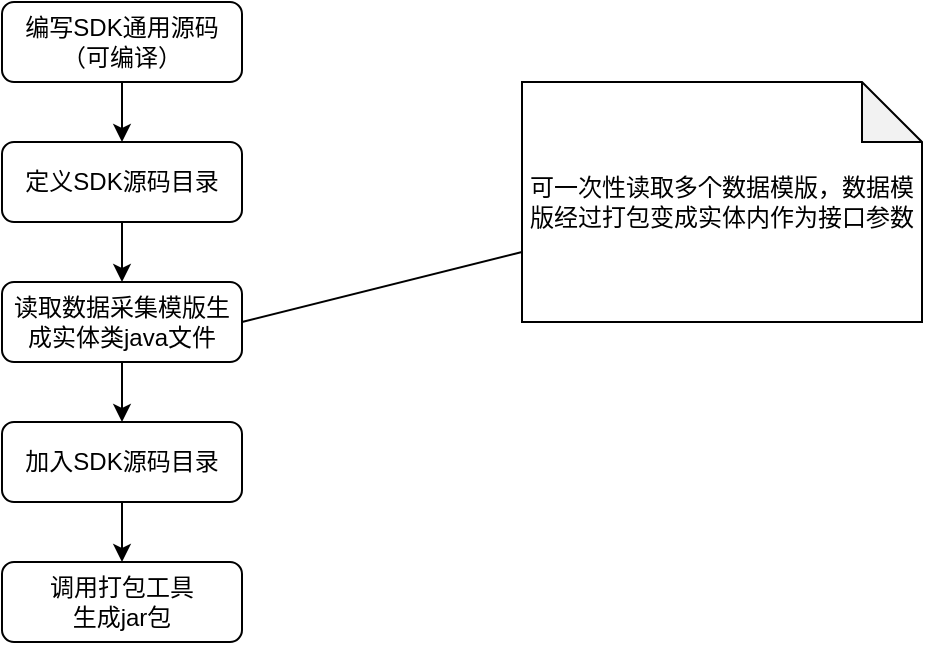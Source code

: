 <mxfile version="16.6.2" type="github" pages="2">
  <diagram id="wiDFAiqb1hgUTGsGTy8J" name="Page-1">
    <mxGraphModel dx="926" dy="493" grid="1" gridSize="10" guides="1" tooltips="1" connect="1" arrows="1" fold="1" page="1" pageScale="1" pageWidth="1169" pageHeight="827" math="0" shadow="0">
      <root>
        <mxCell id="0" />
        <mxCell id="1" parent="0" />
        <mxCell id="bQ-SviAdAgsEly6TEwBb-12" style="edgeStyle=orthogonalEdgeStyle;rounded=0;orthogonalLoop=1;jettySize=auto;html=1;exitX=0.5;exitY=1;exitDx=0;exitDy=0;" parent="1" source="bQ-SviAdAgsEly6TEwBb-1" target="bQ-SviAdAgsEly6TEwBb-8" edge="1">
          <mxGeometry relative="1" as="geometry" />
        </mxCell>
        <mxCell id="bQ-SviAdAgsEly6TEwBb-1" value="加入SDK源码目录" style="rounded=1;whiteSpace=wrap;html=1;" parent="1" vertex="1">
          <mxGeometry x="320" y="289" width="120" height="40" as="geometry" />
        </mxCell>
        <mxCell id="bQ-SviAdAgsEly6TEwBb-11" style="edgeStyle=orthogonalEdgeStyle;rounded=0;orthogonalLoop=1;jettySize=auto;html=1;exitX=0.5;exitY=1;exitDx=0;exitDy=0;entryX=0.5;entryY=0;entryDx=0;entryDy=0;" parent="1" source="bQ-SviAdAgsEly6TEwBb-2" target="bQ-SviAdAgsEly6TEwBb-1" edge="1">
          <mxGeometry relative="1" as="geometry" />
        </mxCell>
        <mxCell id="bQ-SviAdAgsEly6TEwBb-2" value="读取数据采集模版生成实体类java文件" style="rounded=1;whiteSpace=wrap;html=1;" parent="1" vertex="1">
          <mxGeometry x="320" y="219" width="120" height="40" as="geometry" />
        </mxCell>
        <mxCell id="bQ-SviAdAgsEly6TEwBb-3" value="可一次性读取多个数据模版，数据模版经过打包变成实体内作为接口参数" style="shape=note;whiteSpace=wrap;html=1;backgroundOutline=1;darkOpacity=0.05;" parent="1" vertex="1">
          <mxGeometry x="580" y="119" width="200" height="120" as="geometry" />
        </mxCell>
        <mxCell id="bQ-SviAdAgsEly6TEwBb-4" value="" style="endArrow=none;html=1;rounded=0;exitX=1;exitY=0.5;exitDx=0;exitDy=0;" parent="1" source="bQ-SviAdAgsEly6TEwBb-2" target="bQ-SviAdAgsEly6TEwBb-3" edge="1">
          <mxGeometry width="50" height="50" relative="1" as="geometry">
            <mxPoint x="450" y="299" as="sourcePoint" />
            <mxPoint x="500" y="249" as="targetPoint" />
          </mxGeometry>
        </mxCell>
        <mxCell id="bQ-SviAdAgsEly6TEwBb-10" style="edgeStyle=orthogonalEdgeStyle;rounded=0;orthogonalLoop=1;jettySize=auto;html=1;exitX=0.5;exitY=1;exitDx=0;exitDy=0;entryX=0.5;entryY=0;entryDx=0;entryDy=0;" parent="1" source="bQ-SviAdAgsEly6TEwBb-5" target="bQ-SviAdAgsEly6TEwBb-2" edge="1">
          <mxGeometry relative="1" as="geometry" />
        </mxCell>
        <mxCell id="bQ-SviAdAgsEly6TEwBb-5" value="定义SDK源码目录" style="rounded=1;whiteSpace=wrap;html=1;" parent="1" vertex="1">
          <mxGeometry x="320" y="149" width="120" height="40" as="geometry" />
        </mxCell>
        <mxCell id="bQ-SviAdAgsEly6TEwBb-9" style="edgeStyle=orthogonalEdgeStyle;rounded=0;orthogonalLoop=1;jettySize=auto;html=1;exitX=0.5;exitY=1;exitDx=0;exitDy=0;entryX=0.5;entryY=0;entryDx=0;entryDy=0;" parent="1" source="bQ-SviAdAgsEly6TEwBb-7" target="bQ-SviAdAgsEly6TEwBb-5" edge="1">
          <mxGeometry relative="1" as="geometry" />
        </mxCell>
        <mxCell id="bQ-SviAdAgsEly6TEwBb-7" value="编写SDK通用源码（可编译）" style="rounded=1;whiteSpace=wrap;html=1;" parent="1" vertex="1">
          <mxGeometry x="320" y="79" width="120" height="40" as="geometry" />
        </mxCell>
        <mxCell id="bQ-SviAdAgsEly6TEwBb-8" value="调用打包工具&lt;br&gt;生成jar包" style="rounded=1;whiteSpace=wrap;html=1;" parent="1" vertex="1">
          <mxGeometry x="320" y="359" width="120" height="40" as="geometry" />
        </mxCell>
      </root>
    </mxGraphModel>
  </diagram>
  <diagram id="XrPPgUMyTxZaXeDSUMZ4" name="Page-2">
    <mxGraphModel dx="926" dy="493" grid="1" gridSize="10" guides="1" tooltips="1" connect="1" arrows="1" fold="1" page="1" pageScale="1" pageWidth="1169" pageHeight="827" math="0" shadow="0">
      <root>
        <mxCell id="IYlOKihxtgilmY3XUCAm-0" />
        <mxCell id="IYlOKihxtgilmY3XUCAm-1" parent="IYlOKihxtgilmY3XUCAm-0" />
        <mxCell id="XTWS8sP4vSJTlZUB7SxO-8" style="edgeStyle=orthogonalEdgeStyle;rounded=0;orthogonalLoop=1;jettySize=auto;html=1;exitX=0.5;exitY=1;exitDx=0;exitDy=0;entryX=0.5;entryY=0;entryDx=0;entryDy=0;" edge="1" parent="IYlOKihxtgilmY3XUCAm-1" source="IYlOKihxtgilmY3XUCAm-2" target="BEmdinMRJuIhsy65v0YJ-1">
          <mxGeometry relative="1" as="geometry" />
        </mxCell>
        <mxCell id="IYlOKihxtgilmY3XUCAm-2" value="扫描数据采集模版" style="rounded=0;whiteSpace=wrap;html=1;" vertex="1" parent="IYlOKihxtgilmY3XUCAm-1">
          <mxGeometry x="320" y="120" width="120" height="40" as="geometry" />
        </mxCell>
        <mxCell id="XTWS8sP4vSJTlZUB7SxO-9" style="edgeStyle=orthogonalEdgeStyle;rounded=0;orthogonalLoop=1;jettySize=auto;html=1;exitX=0.5;exitY=1;exitDx=0;exitDy=0;entryX=0.5;entryY=0;entryDx=0;entryDy=0;" edge="1" parent="IYlOKihxtgilmY3XUCAm-1" source="BEmdinMRJuIhsy65v0YJ-1" target="XTWS8sP4vSJTlZUB7SxO-0">
          <mxGeometry relative="1" as="geometry" />
        </mxCell>
        <mxCell id="BEmdinMRJuIhsy65v0YJ-1" value="&lt;span&gt;找出trigger_event为job的waring&lt;/span&gt;" style="rounded=0;whiteSpace=wrap;html=1;" vertex="1" parent="IYlOKihxtgilmY3XUCAm-1">
          <mxGeometry x="320" y="190" width="120" height="40" as="geometry" />
        </mxCell>
        <mxCell id="XTWS8sP4vSJTlZUB7SxO-10" style="edgeStyle=orthogonalEdgeStyle;rounded=0;orthogonalLoop=1;jettySize=auto;html=1;exitX=0.5;exitY=1;exitDx=0;exitDy=0;entryX=0.5;entryY=0;entryDx=0;entryDy=0;" edge="1" parent="IYlOKihxtgilmY3XUCAm-1" source="XTWS8sP4vSJTlZUB7SxO-0" target="XTWS8sP4vSJTlZUB7SxO-1">
          <mxGeometry relative="1" as="geometry" />
        </mxCell>
        <mxCell id="XTWS8sP4vSJTlZUB7SxO-0" value="&lt;span&gt;注册定时任务&lt;/span&gt;" style="rounded=0;whiteSpace=wrap;html=1;" vertex="1" parent="IYlOKihxtgilmY3XUCAm-1">
          <mxGeometry x="320" y="260" width="120" height="40" as="geometry" />
        </mxCell>
        <mxCell id="XTWS8sP4vSJTlZUB7SxO-11" style="edgeStyle=orthogonalEdgeStyle;rounded=0;orthogonalLoop=1;jettySize=auto;html=1;exitX=0.5;exitY=1;exitDx=0;exitDy=0;entryX=0.5;entryY=0;entryDx=0;entryDy=0;" edge="1" parent="IYlOKihxtgilmY3XUCAm-1" source="XTWS8sP4vSJTlZUB7SxO-1" target="XTWS8sP4vSJTlZUB7SxO-2">
          <mxGeometry relative="1" as="geometry" />
        </mxCell>
        <mxCell id="XTWS8sP4vSJTlZUB7SxO-1" value="&lt;span&gt;执行&lt;/span&gt;&lt;span&gt;trigger_condition&lt;/span&gt;" style="rounded=0;whiteSpace=wrap;html=1;" vertex="1" parent="IYlOKihxtgilmY3XUCAm-1">
          <mxGeometry x="320" y="330" width="120" height="40" as="geometry" />
        </mxCell>
        <mxCell id="XTWS8sP4vSJTlZUB7SxO-12" style="edgeStyle=orthogonalEdgeStyle;rounded=0;orthogonalLoop=1;jettySize=auto;html=1;exitX=0.5;exitY=1;exitDx=0;exitDy=0;entryX=0.5;entryY=0;entryDx=0;entryDy=0;" edge="1" parent="IYlOKihxtgilmY3XUCAm-1" source="XTWS8sP4vSJTlZUB7SxO-2" target="XTWS8sP4vSJTlZUB7SxO-3">
          <mxGeometry relative="1" as="geometry" />
        </mxCell>
        <mxCell id="XTWS8sP4vSJTlZUB7SxO-2" value="结果是否为True" style="rhombus;whiteSpace=wrap;html=1;rounded=0;" vertex="1" parent="IYlOKihxtgilmY3XUCAm-1">
          <mxGeometry x="340" y="400" width="80" height="80" as="geometry" />
        </mxCell>
        <mxCell id="XTWS8sP4vSJTlZUB7SxO-13" style="edgeStyle=orthogonalEdgeStyle;rounded=0;orthogonalLoop=1;jettySize=auto;html=1;exitX=0.5;exitY=1;exitDx=0;exitDy=0;entryX=0.5;entryY=0;entryDx=0;entryDy=0;entryPerimeter=0;" edge="1" parent="IYlOKihxtgilmY3XUCAm-1" source="XTWS8sP4vSJTlZUB7SxO-3" target="XTWS8sP4vSJTlZUB7SxO-6">
          <mxGeometry relative="1" as="geometry" />
        </mxCell>
        <mxCell id="XTWS8sP4vSJTlZUB7SxO-3" value="发告警消息" style="rounded=0;whiteSpace=wrap;html=1;" vertex="1" parent="IYlOKihxtgilmY3XUCAm-1">
          <mxGeometry x="320" y="510" width="120" height="40" as="geometry" />
        </mxCell>
        <mxCell id="XTWS8sP4vSJTlZUB7SxO-7" style="edgeStyle=orthogonalEdgeStyle;rounded=0;orthogonalLoop=1;jettySize=auto;html=1;exitX=0.5;exitY=1;exitDx=0;exitDy=0;exitPerimeter=0;entryX=0.5;entryY=0;entryDx=0;entryDy=0;" edge="1" parent="IYlOKihxtgilmY3XUCAm-1" source="XTWS8sP4vSJTlZUB7SxO-4" target="IYlOKihxtgilmY3XUCAm-2">
          <mxGeometry relative="1" as="geometry" />
        </mxCell>
        <mxCell id="XTWS8sP4vSJTlZUB7SxO-4" value="开始" style="strokeWidth=1;html=1;shape=mxgraph.flowchart.terminator;whiteSpace=wrap;rounded=0;" vertex="1" parent="IYlOKihxtgilmY3XUCAm-1">
          <mxGeometry x="330" y="50" width="100" height="40" as="geometry" />
        </mxCell>
        <mxCell id="XTWS8sP4vSJTlZUB7SxO-5" style="edgeStyle=orthogonalEdgeStyle;rounded=0;orthogonalLoop=1;jettySize=auto;html=1;exitX=0.5;exitY=1;exitDx=0;exitDy=0;exitPerimeter=0;" edge="1" parent="IYlOKihxtgilmY3XUCAm-1" source="XTWS8sP4vSJTlZUB7SxO-4" target="XTWS8sP4vSJTlZUB7SxO-4">
          <mxGeometry relative="1" as="geometry" />
        </mxCell>
        <mxCell id="XTWS8sP4vSJTlZUB7SxO-6" value="结束" style="strokeWidth=1;html=1;shape=mxgraph.flowchart.terminator;whiteSpace=wrap;rounded=0;" vertex="1" parent="IYlOKihxtgilmY3XUCAm-1">
          <mxGeometry x="330" y="580" width="100" height="40" as="geometry" />
        </mxCell>
        <mxCell id="XTWS8sP4vSJTlZUB7SxO-14" value="是" style="text;html=1;strokeColor=none;fillColor=none;align=center;verticalAlign=middle;whiteSpace=wrap;rounded=0;" vertex="1" parent="IYlOKihxtgilmY3XUCAm-1">
          <mxGeometry x="370" y="470" width="60" height="30" as="geometry" />
        </mxCell>
        <mxCell id="XTWS8sP4vSJTlZUB7SxO-16" value="" style="endArrow=classic;html=1;exitX=0;exitY=0.5;exitDx=0;exitDy=0;entryX=0;entryY=0.5;entryDx=0;entryDy=0;rounded=0;jumpStyle=none;shadow=0;sketch=0;entryPerimeter=0;edgeStyle=orthogonalEdgeStyle;" edge="1" parent="IYlOKihxtgilmY3XUCAm-1" source="XTWS8sP4vSJTlZUB7SxO-2" target="XTWS8sP4vSJTlZUB7SxO-6">
          <mxGeometry width="50" height="50" relative="1" as="geometry">
            <mxPoint x="450" y="460" as="sourcePoint" />
            <mxPoint x="240" y="600" as="targetPoint" />
            <Array as="points">
              <mxPoint x="280" y="440" />
              <mxPoint x="280" y="600" />
            </Array>
          </mxGeometry>
        </mxCell>
        <mxCell id="XTWS8sP4vSJTlZUB7SxO-18" value="否" style="text;html=1;strokeColor=none;fillColor=none;align=center;verticalAlign=middle;whiteSpace=wrap;rounded=0;" vertex="1" parent="IYlOKihxtgilmY3XUCAm-1">
          <mxGeometry x="280" y="440" width="60" height="30" as="geometry" />
        </mxCell>
        <mxCell id="XTWS8sP4vSJTlZUB7SxO-20" value="" style="ellipse;whiteSpace=wrap;html=1;sketch=0;fontColor=#5C5C5C;strokeColor=#FF6666;fillColor=none;dashed=1;" vertex="1" parent="IYlOKihxtgilmY3XUCAm-1">
          <mxGeometry x="290" y="310" width="180" height="80" as="geometry" />
        </mxCell>
        <mxCell id="XTWS8sP4vSJTlZUB7SxO-23" value="" style="html=1;shadow=0;dashed=0;align=center;verticalAlign=middle;shape=mxgraph.arrows2.uTurnArrow;dy=10.5;arrowHead=43;dx2=37.5;sketch=0;fontColor=#5C5C5C;strokeColor=#FF6666;fillColor=none;" vertex="1" parent="IYlOKihxtgilmY3XUCAm-1">
          <mxGeometry x="240" y="290" width="80" height="110" as="geometry" />
        </mxCell>
        <mxCell id="XTWS8sP4vSJTlZUB7SxO-25" value="" style="html=1;shadow=0;dashed=0;align=center;verticalAlign=middle;shape=mxgraph.arrows2.uTurnArrow;dy=11;arrowHead=43;dx2=39.25;sketch=0;fontColor=#5C5C5C;strokeColor=#FF6666;fillColor=none;rotation=-180;" vertex="1" parent="IYlOKihxtgilmY3XUCAm-1">
          <mxGeometry x="450" y="300" width="90" height="100" as="geometry" />
        </mxCell>
      </root>
    </mxGraphModel>
  </diagram>
</mxfile>
